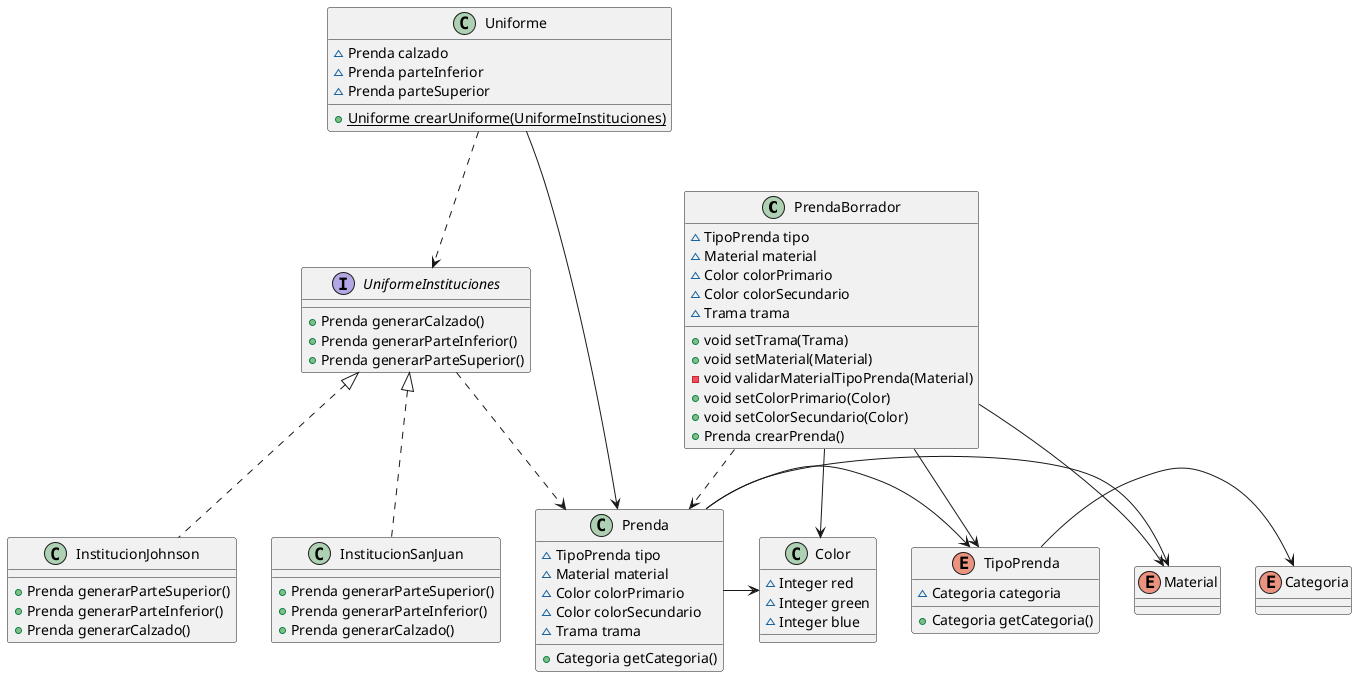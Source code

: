 @startuml
class PrendaBorrador {
~ TipoPrenda tipo
~ Material material
~ Color colorPrimario
~ Color colorSecundario
~ Trama trama
+ void setTrama(Trama)
+ void setMaterial(Material)
- void validarMaterialTipoPrenda(Material)
+ void setColorPrimario(Color)
+ void setColorSecundario(Color)
+ Prenda crearPrenda()
}
class Prenda {
~ TipoPrenda tipo
~ Material material
~ Color colorPrimario
~ Color colorSecundario
~ Trama trama
+ Categoria getCategoria()
}
Enum TipoPrenda {
~ Categoria categoria
+ Categoria getCategoria()
}
Enum Categoria {
}

Enum Material{
}
class Color {
~ Integer red
~ Integer green
~ Integer blue
}
PrendaBorrador ->TipoPrenda
PrendaBorrador -> Color
PrendaBorrador->Material
PrendaBorrador..>Prenda

Prenda->TipoPrenda
Prenda -> Color
Prenda->Material
TipoPrenda->Categoria
Uniforme ->Prenda
class Uniforme {
~ Prenda calzado
~ Prenda parteInferior
~ Prenda parteSuperior
+ {static} Uniforme crearUniforme(UniformeInstituciones)
}

interface UniformeInstituciones {
+ Prenda generarCalzado()
+ Prenda generarParteInferior()
+ Prenda generarParteSuperior()
}
class InstitucionJohnson implements UniformeInstituciones{
+ Prenda generarParteSuperior()
+ Prenda generarParteInferior()
+ Prenda generarCalzado()
}

class InstitucionSanJuan implements UniformeInstituciones{
+ Prenda generarParteSuperior()
+ Prenda generarParteInferior()
+ Prenda generarCalzado()
}

Uniforme ..> UniformeInstituciones
UniformeInstituciones ..> Prenda

@enduml